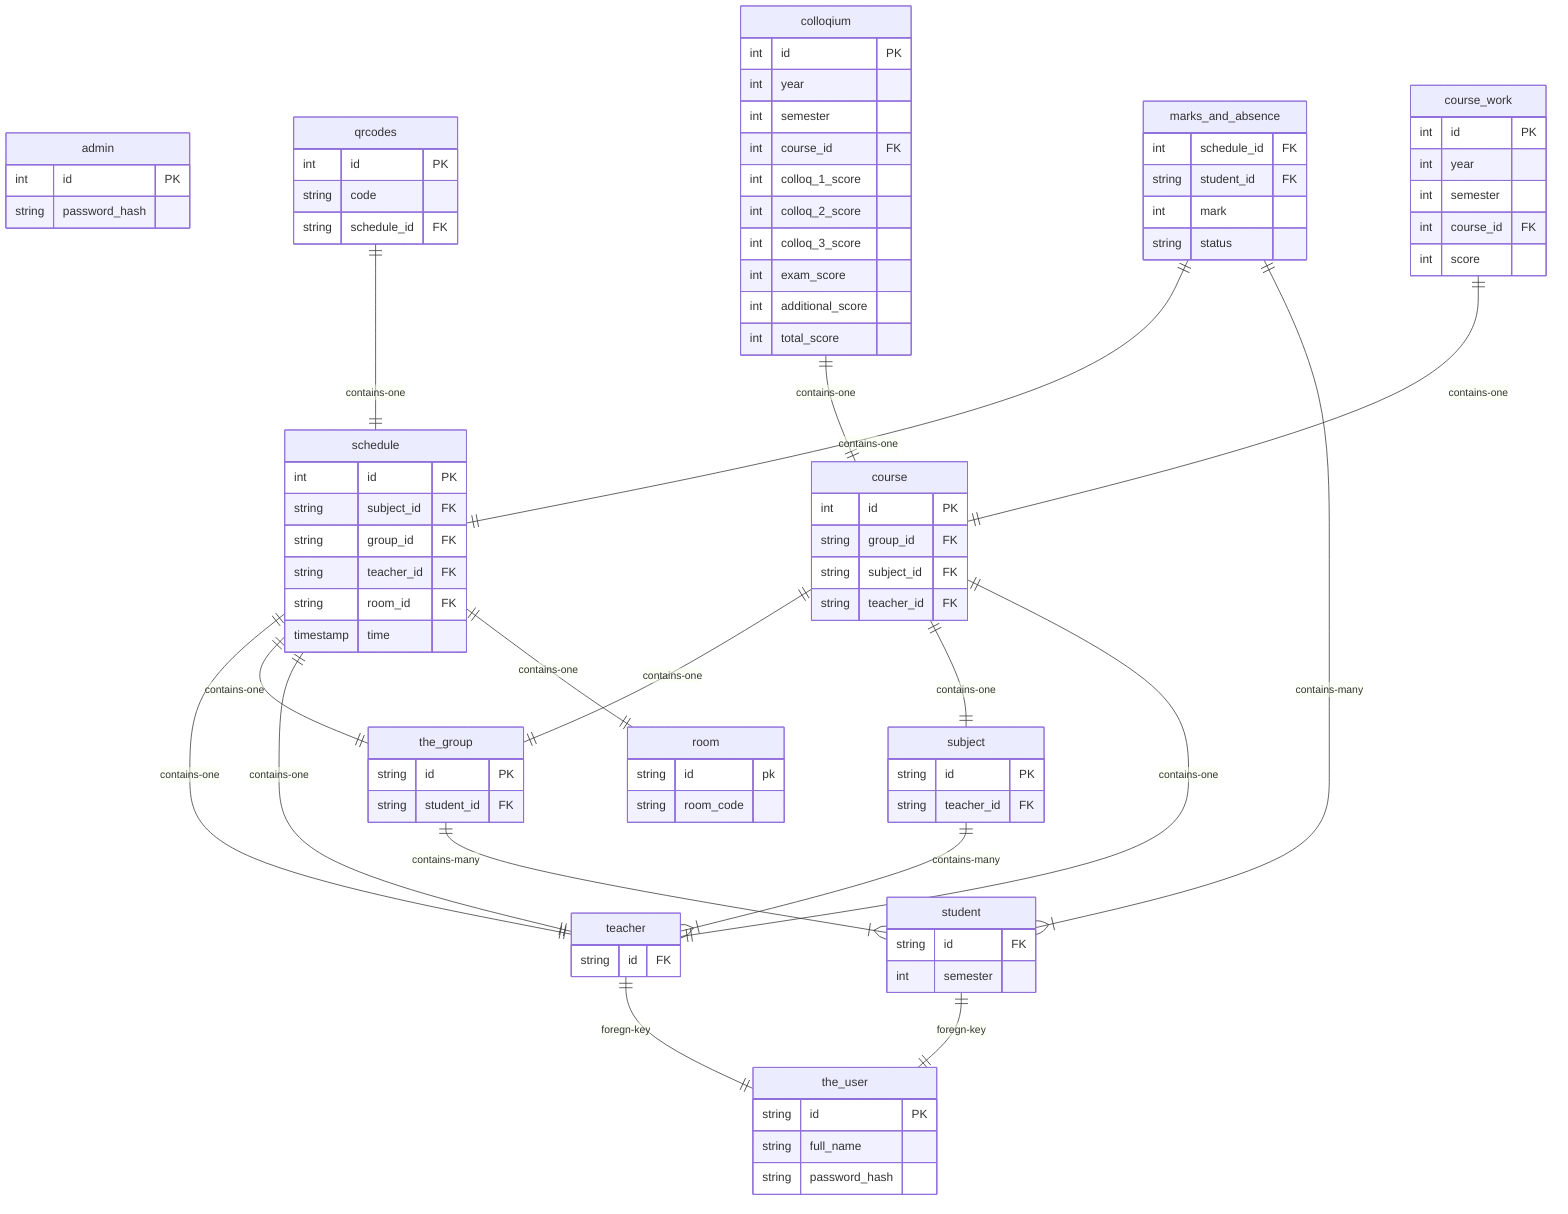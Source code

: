 erDiagram
  admin{
    int id PK
    string password_hash
  }

  the_user{
    string id PK
    string full_name
    string password_hash
  }

  teacher{
    string id FK
  }
  teacher||--||the_user : foregn-key


  student{
    string id FK
    int semester
  }
  student||--||the_user : foregn-key

  the_group{
    string id PK
    string student_id FK
  }
  the_group||--|{student: contains-many

  subject{
    string id PK
    string teacher_id FK
  }
  subject||--|{teacher: contains-many

  room{
    string id pk
    string room_code
  }

  schedule{
    int id PK
    string subject_id FK
    string group_id FK
    string teacher_id FK
    string room_id FK
    timestamp time
  }
  schedule||--||teacher: contains-one
  schedule||--||the_group: contains-one
  schedule||--||teacher: contains-one
  schedule||--||room: contains-one

  qrcodes{
    int id PK
    string code
    string schedule_id FK
  }
  qrcodes||--||schedule: contains-one

  course{
    int id PK
    string group_id FK
    string subject_id FK
    string teacher_id FK
  }
  course||--||the_group: contains-one
  course||--||subject: contains-one
  course||--||teacher: contains-one

  marks_and_absence{
    int schedule_id FK
    string student_id FK
    int mark
    string status
  }
  marks_and_absence||--||schedule: contains-one
  marks_and_absence||--|{student: contains-many

  colloqium{
    int id PK
    int year
    int semester
    int course_id FK
    int colloq_1_score
    int colloq_2_score
    int colloq_3_score
    int exam_score
    int additional_score
    int total_score
  }
  colloqium||--||course: contains-one

  course_work{
    int id PK
    int year
    int semester
    int course_id FK
    int score
  }
  course_work||--||course: contains-one